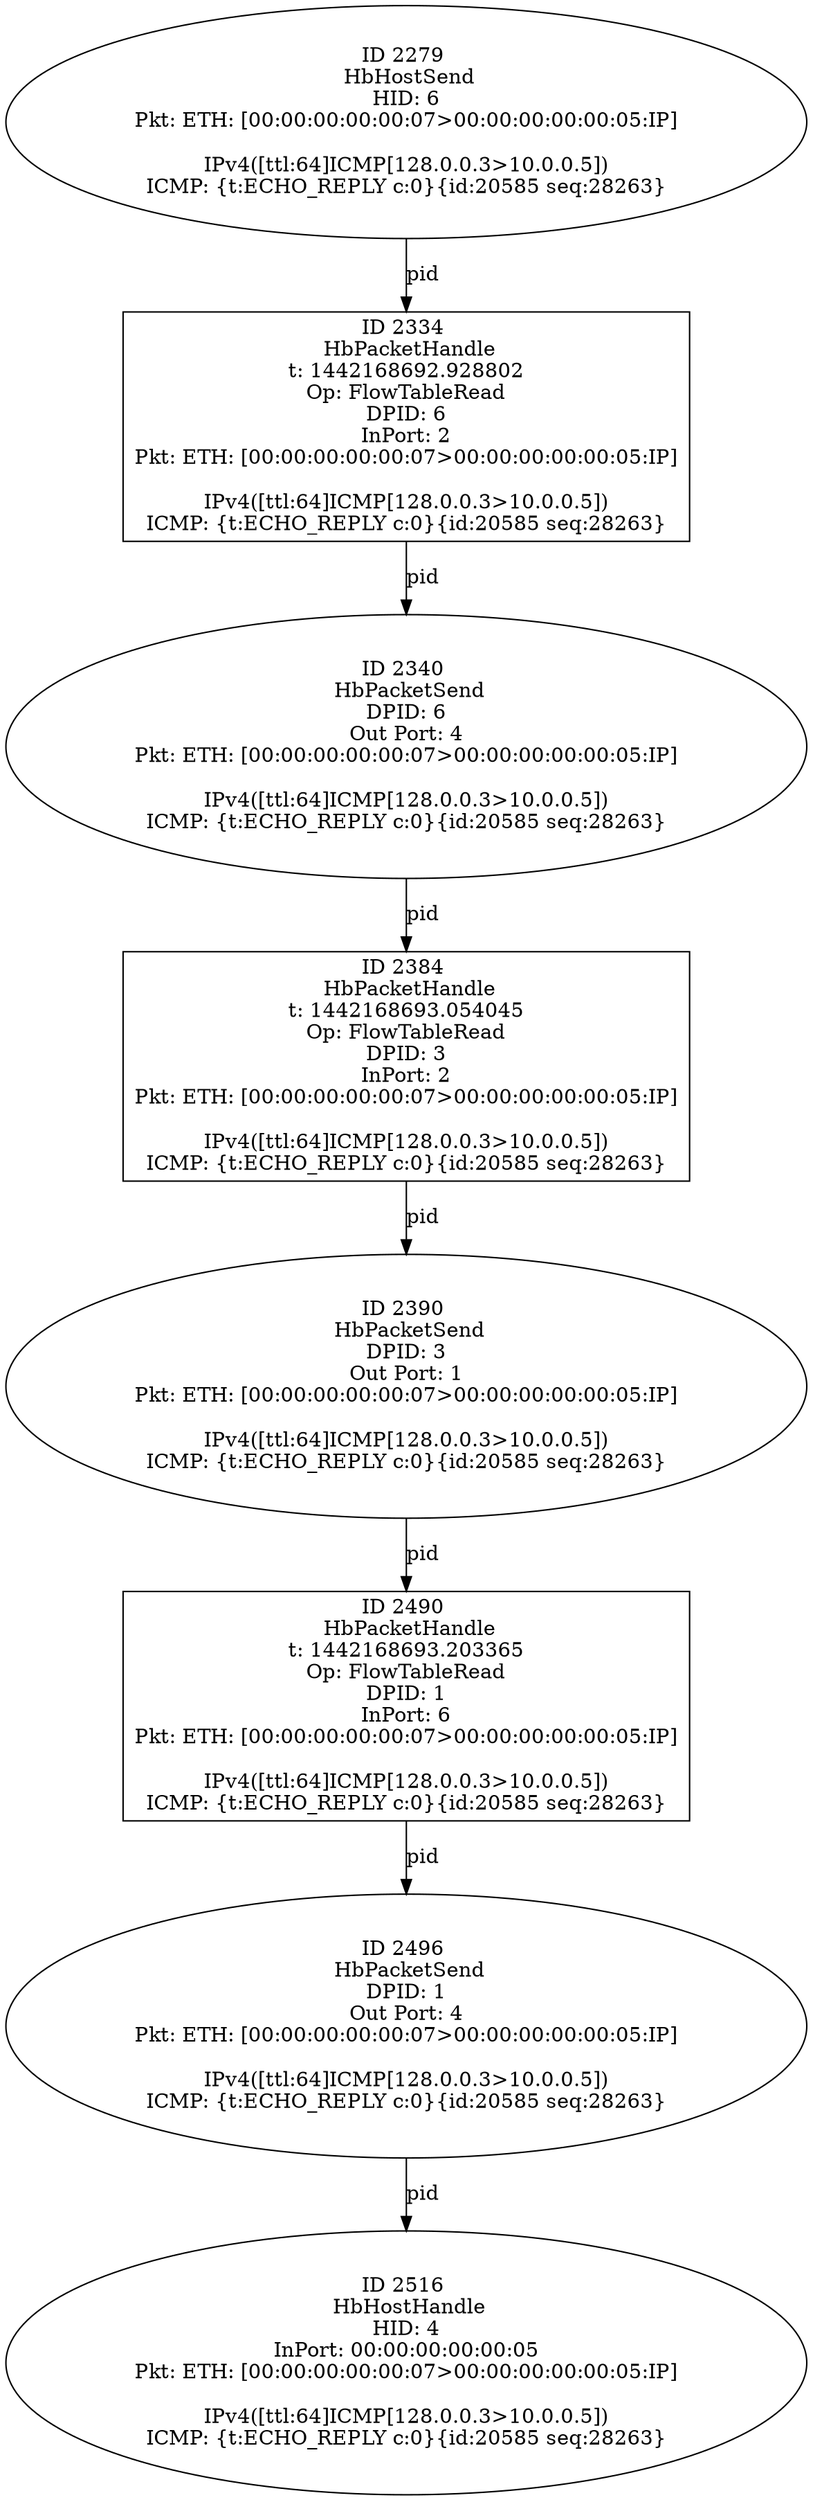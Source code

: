 strict digraph G {
2496 [shape=oval, event=<hb_events.HbPacketSend object at 0x10754a650>, label="ID 2496 
 HbPacketSend
DPID: 1
Out Port: 4
Pkt: ETH: [00:00:00:00:00:07>00:00:00:00:00:05:IP]

IPv4([ttl:64]ICMP[128.0.0.3>10.0.0.5])
ICMP: {t:ECHO_REPLY c:0}{id:20585 seq:28263}"];
2340 [shape=oval, event=<hb_events.HbPacketSend object at 0x1074be950>, label="ID 2340 
 HbPacketSend
DPID: 6
Out Port: 4
Pkt: ETH: [00:00:00:00:00:07>00:00:00:00:00:05:IP]

IPv4([ttl:64]ICMP[128.0.0.3>10.0.0.5])
ICMP: {t:ECHO_REPLY c:0}{id:20585 seq:28263}"];
2279 [shape=oval, event=<hb_events.HbHostSend object at 0x10748b550>, label="ID 2279 
 HbHostSend
HID: 6
Pkt: ETH: [00:00:00:00:00:07>00:00:00:00:00:05:IP]

IPv4([ttl:64]ICMP[128.0.0.3>10.0.0.5])
ICMP: {t:ECHO_REPLY c:0}{id:20585 seq:28263}"];
2384 [shape=box, event=<hb_events.HbPacketHandle object at 0x1074dba50>, label="ID 2384 
 HbPacketHandle
t: 1442168693.054045
Op: FlowTableRead
DPID: 3
InPort: 2
Pkt: ETH: [00:00:00:00:00:07>00:00:00:00:00:05:IP]

IPv4([ttl:64]ICMP[128.0.0.3>10.0.0.5])
ICMP: {t:ECHO_REPLY c:0}{id:20585 seq:28263}"];
2516 [shape=oval, event=<hb_events.HbHostHandle object at 0x10755a790>, label="ID 2516 
 HbHostHandle
HID: 4
InPort: 00:00:00:00:00:05
Pkt: ETH: [00:00:00:00:00:07>00:00:00:00:00:05:IP]

IPv4([ttl:64]ICMP[128.0.0.3>10.0.0.5])
ICMP: {t:ECHO_REPLY c:0}{id:20585 seq:28263}"];
2390 [shape=oval, event=<hb_events.HbPacketSend object at 0x1074e3990>, label="ID 2390 
 HbPacketSend
DPID: 3
Out Port: 1
Pkt: ETH: [00:00:00:00:00:07>00:00:00:00:00:05:IP]

IPv4([ttl:64]ICMP[128.0.0.3>10.0.0.5])
ICMP: {t:ECHO_REPLY c:0}{id:20585 seq:28263}"];
2490 [shape=box, event=<hb_events.HbPacketHandle object at 0x10753d650>, label="ID 2490 
 HbPacketHandle
t: 1442168693.203365
Op: FlowTableRead
DPID: 1
InPort: 6
Pkt: ETH: [00:00:00:00:00:07>00:00:00:00:00:05:IP]

IPv4([ttl:64]ICMP[128.0.0.3>10.0.0.5])
ICMP: {t:ECHO_REPLY c:0}{id:20585 seq:28263}"];
2334 [shape=box, event=<hb_events.HbPacketHandle object at 0x1074b6350>, label="ID 2334 
 HbPacketHandle
t: 1442168692.928802
Op: FlowTableRead
DPID: 6
InPort: 2
Pkt: ETH: [00:00:00:00:00:07>00:00:00:00:00:05:IP]

IPv4([ttl:64]ICMP[128.0.0.3>10.0.0.5])
ICMP: {t:ECHO_REPLY c:0}{id:20585 seq:28263}"];
2496 -> 2516  [rel=pid, label=pid];
2340 -> 2384  [rel=pid, label=pid];
2279 -> 2334  [rel=pid, label=pid];
2384 -> 2390  [rel=pid, label=pid];
2390 -> 2490  [rel=pid, label=pid];
2490 -> 2496  [rel=pid, label=pid];
2334 -> 2340  [rel=pid, label=pid];
}

